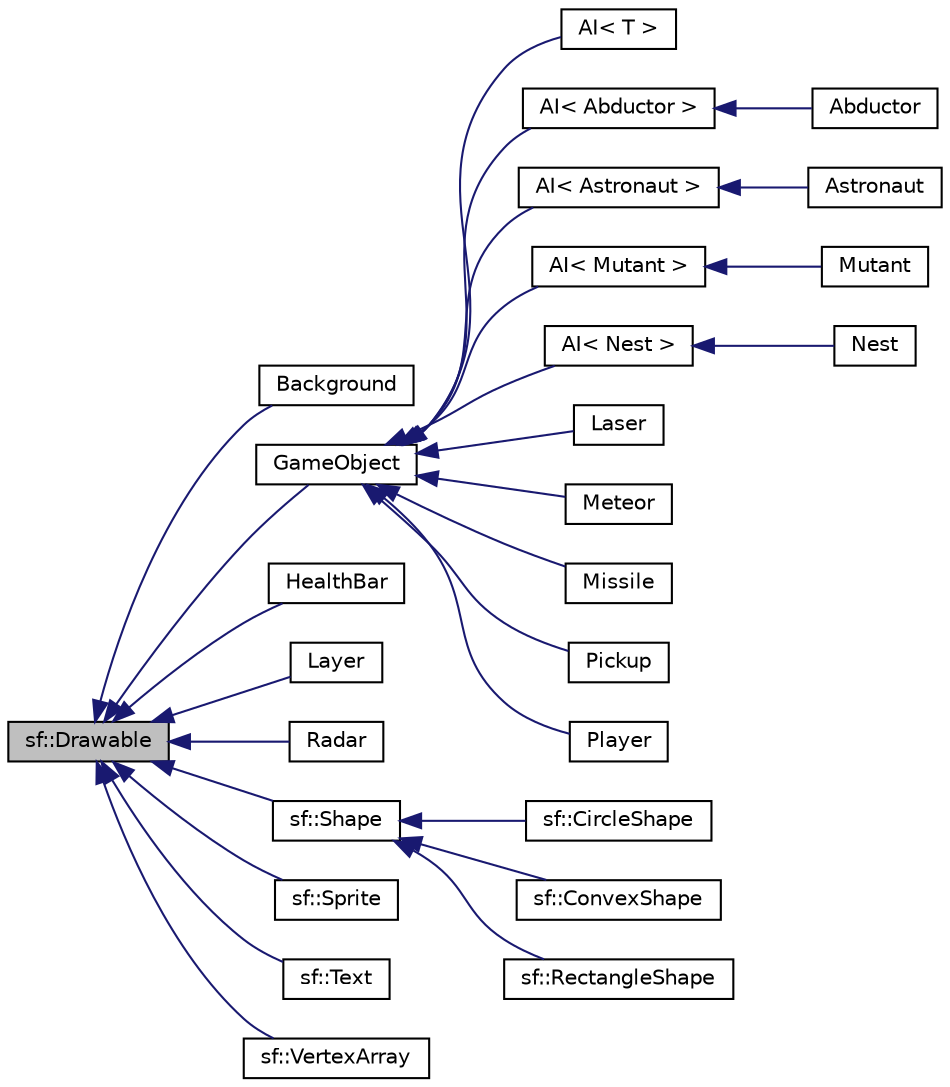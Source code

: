 digraph "sf::Drawable"
{
  edge [fontname="Helvetica",fontsize="10",labelfontname="Helvetica",labelfontsize="10"];
  node [fontname="Helvetica",fontsize="10",shape=record];
  rankdir="LR";
  Node0 [label="sf::Drawable",height=0.2,width=0.4,color="black", fillcolor="grey75", style="filled", fontcolor="black"];
  Node0 -> Node1 [dir="back",color="midnightblue",fontsize="10",style="solid",fontname="Helvetica"];
  Node1 [label="Background",height=0.2,width=0.4,color="black", fillcolor="white", style="filled",URL="$class_background.html"];
  Node0 -> Node2 [dir="back",color="midnightblue",fontsize="10",style="solid",fontname="Helvetica"];
  Node2 [label="GameObject",height=0.2,width=0.4,color="black", fillcolor="white", style="filled",URL="$class_game_object.html"];
  Node2 -> Node3 [dir="back",color="midnightblue",fontsize="10",style="solid",fontname="Helvetica"];
  Node3 [label="AI\< T \>",height=0.2,width=0.4,color="black", fillcolor="white", style="filled",URL="$class_a_i.html"];
  Node2 -> Node4 [dir="back",color="midnightblue",fontsize="10",style="solid",fontname="Helvetica"];
  Node4 [label="AI\< Abductor \>",height=0.2,width=0.4,color="black", fillcolor="white", style="filled",URL="$class_a_i.html"];
  Node4 -> Node5 [dir="back",color="midnightblue",fontsize="10",style="solid",fontname="Helvetica"];
  Node5 [label="Abductor",height=0.2,width=0.4,color="black", fillcolor="white", style="filled",URL="$class_abductor.html"];
  Node2 -> Node6 [dir="back",color="midnightblue",fontsize="10",style="solid",fontname="Helvetica"];
  Node6 [label="AI\< Astronaut \>",height=0.2,width=0.4,color="black", fillcolor="white", style="filled",URL="$class_a_i.html"];
  Node6 -> Node7 [dir="back",color="midnightblue",fontsize="10",style="solid",fontname="Helvetica"];
  Node7 [label="Astronaut",height=0.2,width=0.4,color="black", fillcolor="white", style="filled",URL="$class_astronaut.html"];
  Node2 -> Node8 [dir="back",color="midnightblue",fontsize="10",style="solid",fontname="Helvetica"];
  Node8 [label="AI\< Mutant \>",height=0.2,width=0.4,color="black", fillcolor="white", style="filled",URL="$class_a_i.html"];
  Node8 -> Node9 [dir="back",color="midnightblue",fontsize="10",style="solid",fontname="Helvetica"];
  Node9 [label="Mutant",height=0.2,width=0.4,color="black", fillcolor="white", style="filled",URL="$class_mutant.html"];
  Node2 -> Node10 [dir="back",color="midnightblue",fontsize="10",style="solid",fontname="Helvetica"];
  Node10 [label="AI\< Nest \>",height=0.2,width=0.4,color="black", fillcolor="white", style="filled",URL="$class_a_i.html"];
  Node10 -> Node11 [dir="back",color="midnightblue",fontsize="10",style="solid",fontname="Helvetica"];
  Node11 [label="Nest",height=0.2,width=0.4,color="black", fillcolor="white", style="filled",URL="$class_nest.html"];
  Node2 -> Node12 [dir="back",color="midnightblue",fontsize="10",style="solid",fontname="Helvetica"];
  Node12 [label="Laser",height=0.2,width=0.4,color="black", fillcolor="white", style="filled",URL="$class_laser.html"];
  Node2 -> Node13 [dir="back",color="midnightblue",fontsize="10",style="solid",fontname="Helvetica"];
  Node13 [label="Meteor",height=0.2,width=0.4,color="black", fillcolor="white", style="filled",URL="$class_meteor.html"];
  Node2 -> Node14 [dir="back",color="midnightblue",fontsize="10",style="solid",fontname="Helvetica"];
  Node14 [label="Missile",height=0.2,width=0.4,color="black", fillcolor="white", style="filled",URL="$class_missile.html"];
  Node2 -> Node15 [dir="back",color="midnightblue",fontsize="10",style="solid",fontname="Helvetica"];
  Node15 [label="Pickup",height=0.2,width=0.4,color="black", fillcolor="white", style="filled",URL="$class_pickup.html"];
  Node2 -> Node16 [dir="back",color="midnightblue",fontsize="10",style="solid",fontname="Helvetica"];
  Node16 [label="Player",height=0.2,width=0.4,color="black", fillcolor="white", style="filled",URL="$class_player.html"];
  Node0 -> Node17 [dir="back",color="midnightblue",fontsize="10",style="solid",fontname="Helvetica"];
  Node17 [label="HealthBar",height=0.2,width=0.4,color="black", fillcolor="white", style="filled",URL="$class_health_bar.html"];
  Node0 -> Node18 [dir="back",color="midnightblue",fontsize="10",style="solid",fontname="Helvetica"];
  Node18 [label="Layer",height=0.2,width=0.4,color="black", fillcolor="white", style="filled",URL="$class_layer.html"];
  Node0 -> Node19 [dir="back",color="midnightblue",fontsize="10",style="solid",fontname="Helvetica"];
  Node19 [label="Radar",height=0.2,width=0.4,color="black", fillcolor="white", style="filled",URL="$class_radar.html"];
  Node0 -> Node20 [dir="back",color="midnightblue",fontsize="10",style="solid",fontname="Helvetica"];
  Node20 [label="sf::Shape",height=0.2,width=0.4,color="black", fillcolor="white", style="filled",URL="$classsf_1_1_shape.html",tooltip="Base class for textured shapes with outline. "];
  Node20 -> Node21 [dir="back",color="midnightblue",fontsize="10",style="solid",fontname="Helvetica"];
  Node21 [label="sf::CircleShape",height=0.2,width=0.4,color="black", fillcolor="white", style="filled",URL="$classsf_1_1_circle_shape.html",tooltip="Specialized shape representing a circle. "];
  Node20 -> Node22 [dir="back",color="midnightblue",fontsize="10",style="solid",fontname="Helvetica"];
  Node22 [label="sf::ConvexShape",height=0.2,width=0.4,color="black", fillcolor="white", style="filled",URL="$classsf_1_1_convex_shape.html",tooltip="Specialized shape representing a convex polygon. "];
  Node20 -> Node23 [dir="back",color="midnightblue",fontsize="10",style="solid",fontname="Helvetica"];
  Node23 [label="sf::RectangleShape",height=0.2,width=0.4,color="black", fillcolor="white", style="filled",URL="$classsf_1_1_rectangle_shape.html",tooltip="Specialized shape representing a rectangle. "];
  Node0 -> Node24 [dir="back",color="midnightblue",fontsize="10",style="solid",fontname="Helvetica"];
  Node24 [label="sf::Sprite",height=0.2,width=0.4,color="black", fillcolor="white", style="filled",URL="$classsf_1_1_sprite.html",tooltip="Drawable representation of a texture, with its own transformations, color, etc. "];
  Node0 -> Node25 [dir="back",color="midnightblue",fontsize="10",style="solid",fontname="Helvetica"];
  Node25 [label="sf::Text",height=0.2,width=0.4,color="black", fillcolor="white", style="filled",URL="$classsf_1_1_text.html",tooltip="Graphical text that can be drawn to a render target. "];
  Node0 -> Node26 [dir="back",color="midnightblue",fontsize="10",style="solid",fontname="Helvetica"];
  Node26 [label="sf::VertexArray",height=0.2,width=0.4,color="black", fillcolor="white", style="filled",URL="$classsf_1_1_vertex_array.html",tooltip="Define a set of one or more 2D primitives. "];
}
